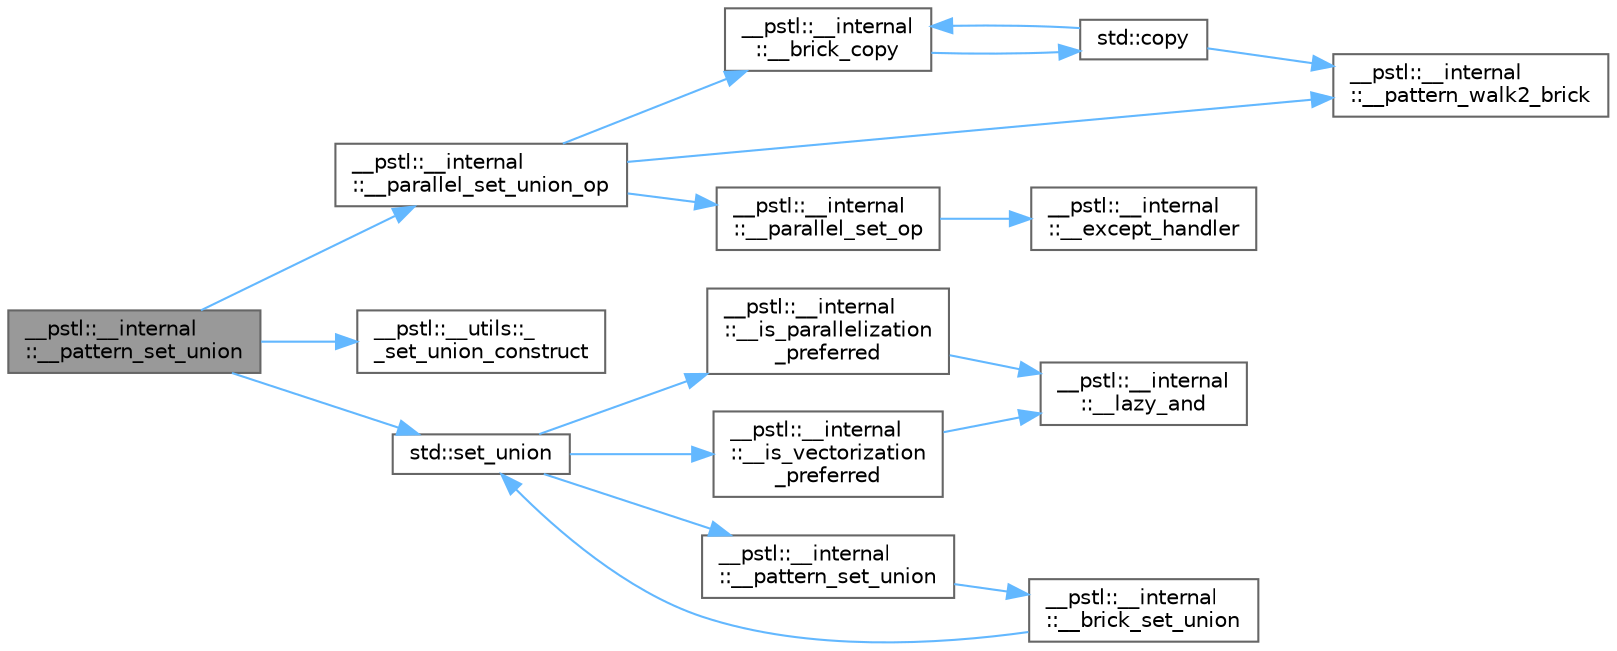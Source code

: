 digraph "__pstl::__internal::__pattern_set_union"
{
 // LATEX_PDF_SIZE
  bgcolor="transparent";
  edge [fontname=Helvetica,fontsize=10,labelfontname=Helvetica,labelfontsize=10];
  node [fontname=Helvetica,fontsize=10,shape=box,height=0.2,width=0.4];
  rankdir="LR";
  Node1 [id="Node000001",label="__pstl::__internal\l::__pattern_set_union",height=0.2,width=0.4,color="gray40", fillcolor="grey60", style="filled", fontcolor="black",tooltip=" "];
  Node1 -> Node2 [id="edge35_Node000001_Node000002",color="steelblue1",style="solid",tooltip=" "];
  Node2 [id="Node000002",label="__pstl::__internal\l::__parallel_set_union_op",height=0.2,width=0.4,color="grey40", fillcolor="white", style="filled",URL="$namespace____pstl_1_1____internal.html#a32f3932c1bca5cc9da70582e4ddf540b",tooltip=" "];
  Node2 -> Node3 [id="edge36_Node000002_Node000003",color="steelblue1",style="solid",tooltip=" "];
  Node3 [id="Node000003",label="__pstl::__internal\l::__brick_copy",height=0.2,width=0.4,color="grey40", fillcolor="white", style="filled",URL="$namespace____pstl_1_1____internal.html#afeb0a574201d45df430150e28155b9de",tooltip=" "];
  Node3 -> Node4 [id="edge37_Node000003_Node000004",color="steelblue1",style="solid",tooltip=" "];
  Node4 [id="Node000004",label="std::copy",height=0.2,width=0.4,color="grey40", fillcolor="white", style="filled",URL="$namespacestd.html#a4e3366cc5ea1e47fac759952b877ed0d",tooltip=" "];
  Node4 -> Node3 [id="edge38_Node000004_Node000003",color="steelblue1",style="solid",tooltip=" "];
  Node4 -> Node5 [id="edge39_Node000004_Node000005",color="steelblue1",style="solid",tooltip=" "];
  Node5 [id="Node000005",label="__pstl::__internal\l::__pattern_walk2_brick",height=0.2,width=0.4,color="grey40", fillcolor="white", style="filled",URL="$namespace____pstl_1_1____internal.html#a28e6956cf2cd3d8cfe4949d41a700cc5",tooltip=" "];
  Node2 -> Node6 [id="edge40_Node000002_Node000006",color="steelblue1",style="solid",tooltip=" "];
  Node6 [id="Node000006",label="__pstl::__internal\l::__parallel_set_op",height=0.2,width=0.4,color="grey40", fillcolor="white", style="filled",URL="$namespace____pstl_1_1____internal.html#a2a2e617044fa3cd2d77dd999cd2a2d3b",tooltip=" "];
  Node6 -> Node7 [id="edge41_Node000006_Node000007",color="steelblue1",style="solid",tooltip=" "];
  Node7 [id="Node000007",label="__pstl::__internal\l::__except_handler",height=0.2,width=0.4,color="grey40", fillcolor="white", style="filled",URL="$namespace____pstl_1_1____internal.html#a9e83352cee63f3312126c9e33e7ae17b",tooltip=" "];
  Node2 -> Node5 [id="edge42_Node000002_Node000005",color="steelblue1",style="solid",tooltip=" "];
  Node1 -> Node8 [id="edge43_Node000001_Node000008",color="steelblue1",style="solid",tooltip=" "];
  Node8 [id="Node000008",label="__pstl::__utils::_\l_set_union_construct",height=0.2,width=0.4,color="grey40", fillcolor="white", style="filled",URL="$namespace____pstl_1_1____utils.html#a9fd3e0e11e12246a436359d3d64982da",tooltip=" "];
  Node1 -> Node9 [id="edge44_Node000001_Node000009",color="steelblue1",style="solid",tooltip=" "];
  Node9 [id="Node000009",label="std::set_union",height=0.2,width=0.4,color="grey40", fillcolor="white", style="filled",URL="$namespacestd.html#a1a155557f687cee85bd20e448e8739c8",tooltip=" "];
  Node9 -> Node10 [id="edge45_Node000009_Node000010",color="steelblue1",style="solid",tooltip=" "];
  Node10 [id="Node000010",label="__pstl::__internal\l::__is_parallelization\l_preferred",height=0.2,width=0.4,color="grey40", fillcolor="white", style="filled",URL="$namespace____pstl_1_1____internal.html#a96278219a9b5139e6060c4a24235841c",tooltip=" "];
  Node10 -> Node11 [id="edge46_Node000010_Node000011",color="steelblue1",style="solid",tooltip=" "];
  Node11 [id="Node000011",label="__pstl::__internal\l::__lazy_and",height=0.2,width=0.4,color="grey40", fillcolor="white", style="filled",URL="$namespace____pstl_1_1____internal.html#a3c2cbbe7383471b9eee17763a807b703",tooltip=" "];
  Node9 -> Node12 [id="edge47_Node000009_Node000012",color="steelblue1",style="solid",tooltip=" "];
  Node12 [id="Node000012",label="__pstl::__internal\l::__is_vectorization\l_preferred",height=0.2,width=0.4,color="grey40", fillcolor="white", style="filled",URL="$namespace____pstl_1_1____internal.html#aba53c2e534557bf2c817808fb3b3c269",tooltip=" "];
  Node12 -> Node11 [id="edge48_Node000012_Node000011",color="steelblue1",style="solid",tooltip=" "];
  Node9 -> Node13 [id="edge49_Node000009_Node000013",color="steelblue1",style="solid",tooltip=" "];
  Node13 [id="Node000013",label="__pstl::__internal\l::__pattern_set_union",height=0.2,width=0.4,color="grey40", fillcolor="white", style="filled",URL="$namespace____pstl_1_1____internal.html#a0b5347b92e571caa994698482c35535b",tooltip=" "];
  Node13 -> Node14 [id="edge50_Node000013_Node000014",color="steelblue1",style="solid",tooltip=" "];
  Node14 [id="Node000014",label="__pstl::__internal\l::__brick_set_union",height=0.2,width=0.4,color="grey40", fillcolor="white", style="filled",URL="$namespace____pstl_1_1____internal.html#a665966afdcae3e29d9cf09d83592063e",tooltip=" "];
  Node14 -> Node9 [id="edge51_Node000014_Node000009",color="steelblue1",style="solid",tooltip=" "];
}
